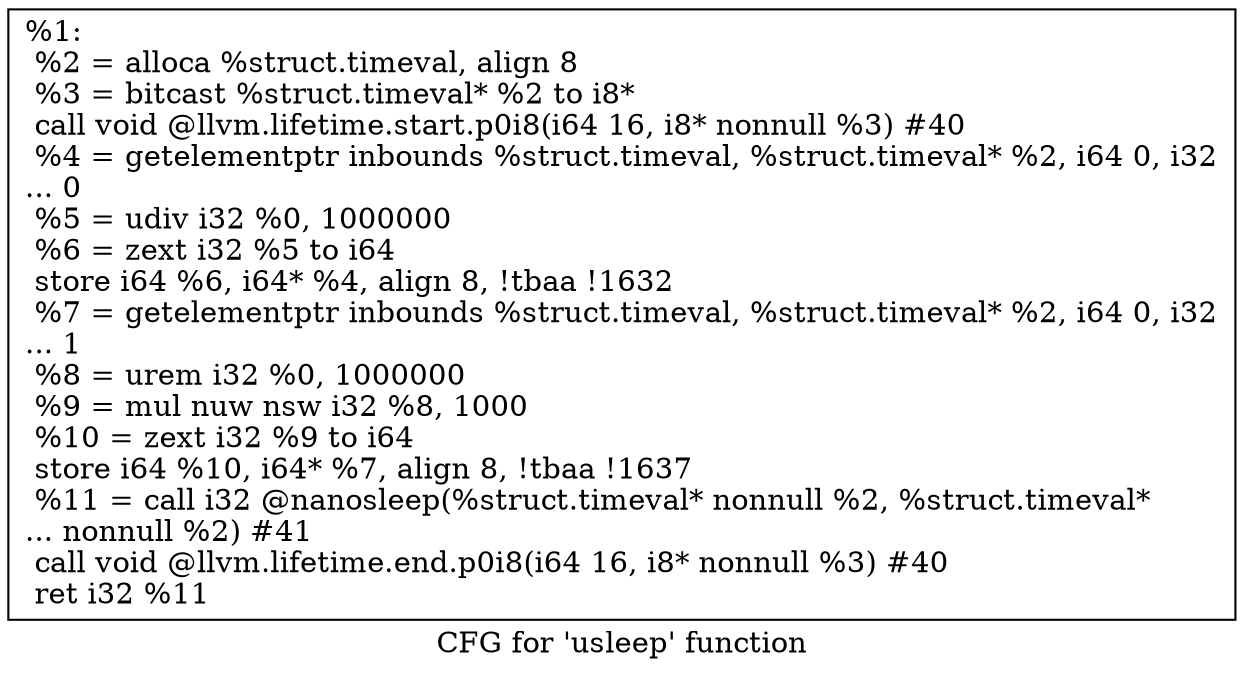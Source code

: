 digraph "CFG for 'usleep' function" {
	label="CFG for 'usleep' function";

	Node0x1b767b0 [shape=record,label="{%1:\l  %2 = alloca %struct.timeval, align 8\l  %3 = bitcast %struct.timeval* %2 to i8*\l  call void @llvm.lifetime.start.p0i8(i64 16, i8* nonnull %3) #40\l  %4 = getelementptr inbounds %struct.timeval, %struct.timeval* %2, i64 0, i32\l... 0\l  %5 = udiv i32 %0, 1000000\l  %6 = zext i32 %5 to i64\l  store i64 %6, i64* %4, align 8, !tbaa !1632\l  %7 = getelementptr inbounds %struct.timeval, %struct.timeval* %2, i64 0, i32\l... 1\l  %8 = urem i32 %0, 1000000\l  %9 = mul nuw nsw i32 %8, 1000\l  %10 = zext i32 %9 to i64\l  store i64 %10, i64* %7, align 8, !tbaa !1637\l  %11 = call i32 @nanosleep(%struct.timeval* nonnull %2, %struct.timeval*\l... nonnull %2) #41\l  call void @llvm.lifetime.end.p0i8(i64 16, i8* nonnull %3) #40\l  ret i32 %11\l}"];
}
